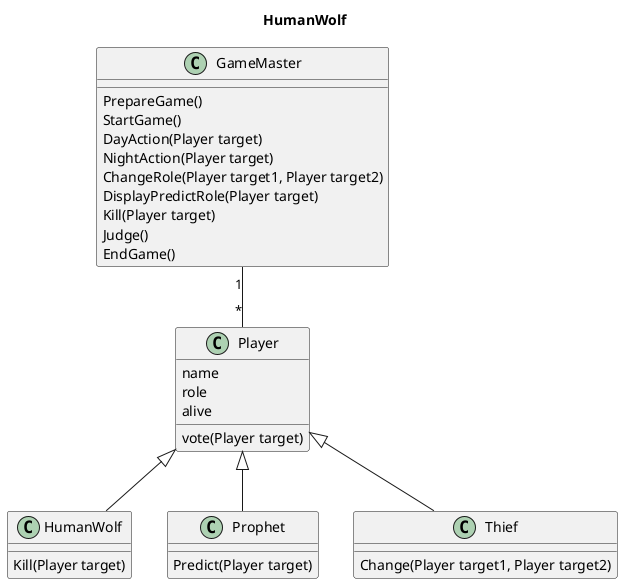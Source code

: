 @startuml

title HumanWolf

class GameMaster {
    PrepareGame()
    StartGame()
    DayAction(Player target)
    NightAction(Player target)
    ChangeRole(Player target1, Player target2)
    DisplayPredictRole(Player target)
    Kill(Player target)
    Judge()
    EndGame()
}

'class RolePaper {
'role
'}

class Player {
    name
    role
    alive
    vote(Player target)
}

class HumanWolf{
    Kill(Player target)
}


class Prophet{
    Predict(Player target)
}

Class Thief
{
    Change(Player target1, Player target2)
}


GameMaster "1" -- "*" Player
'GameMaster "1" --- "*" HumanWolf
'GameMaster "1" --- "*" Prophet
'GameMaster "1" --- "*" Thief
Player <|-- HumanWolf
Player <|-- Prophet
Player <|-- Thief

'GameMaster -- RolePaper
'Player -- RolePaper

@enduml